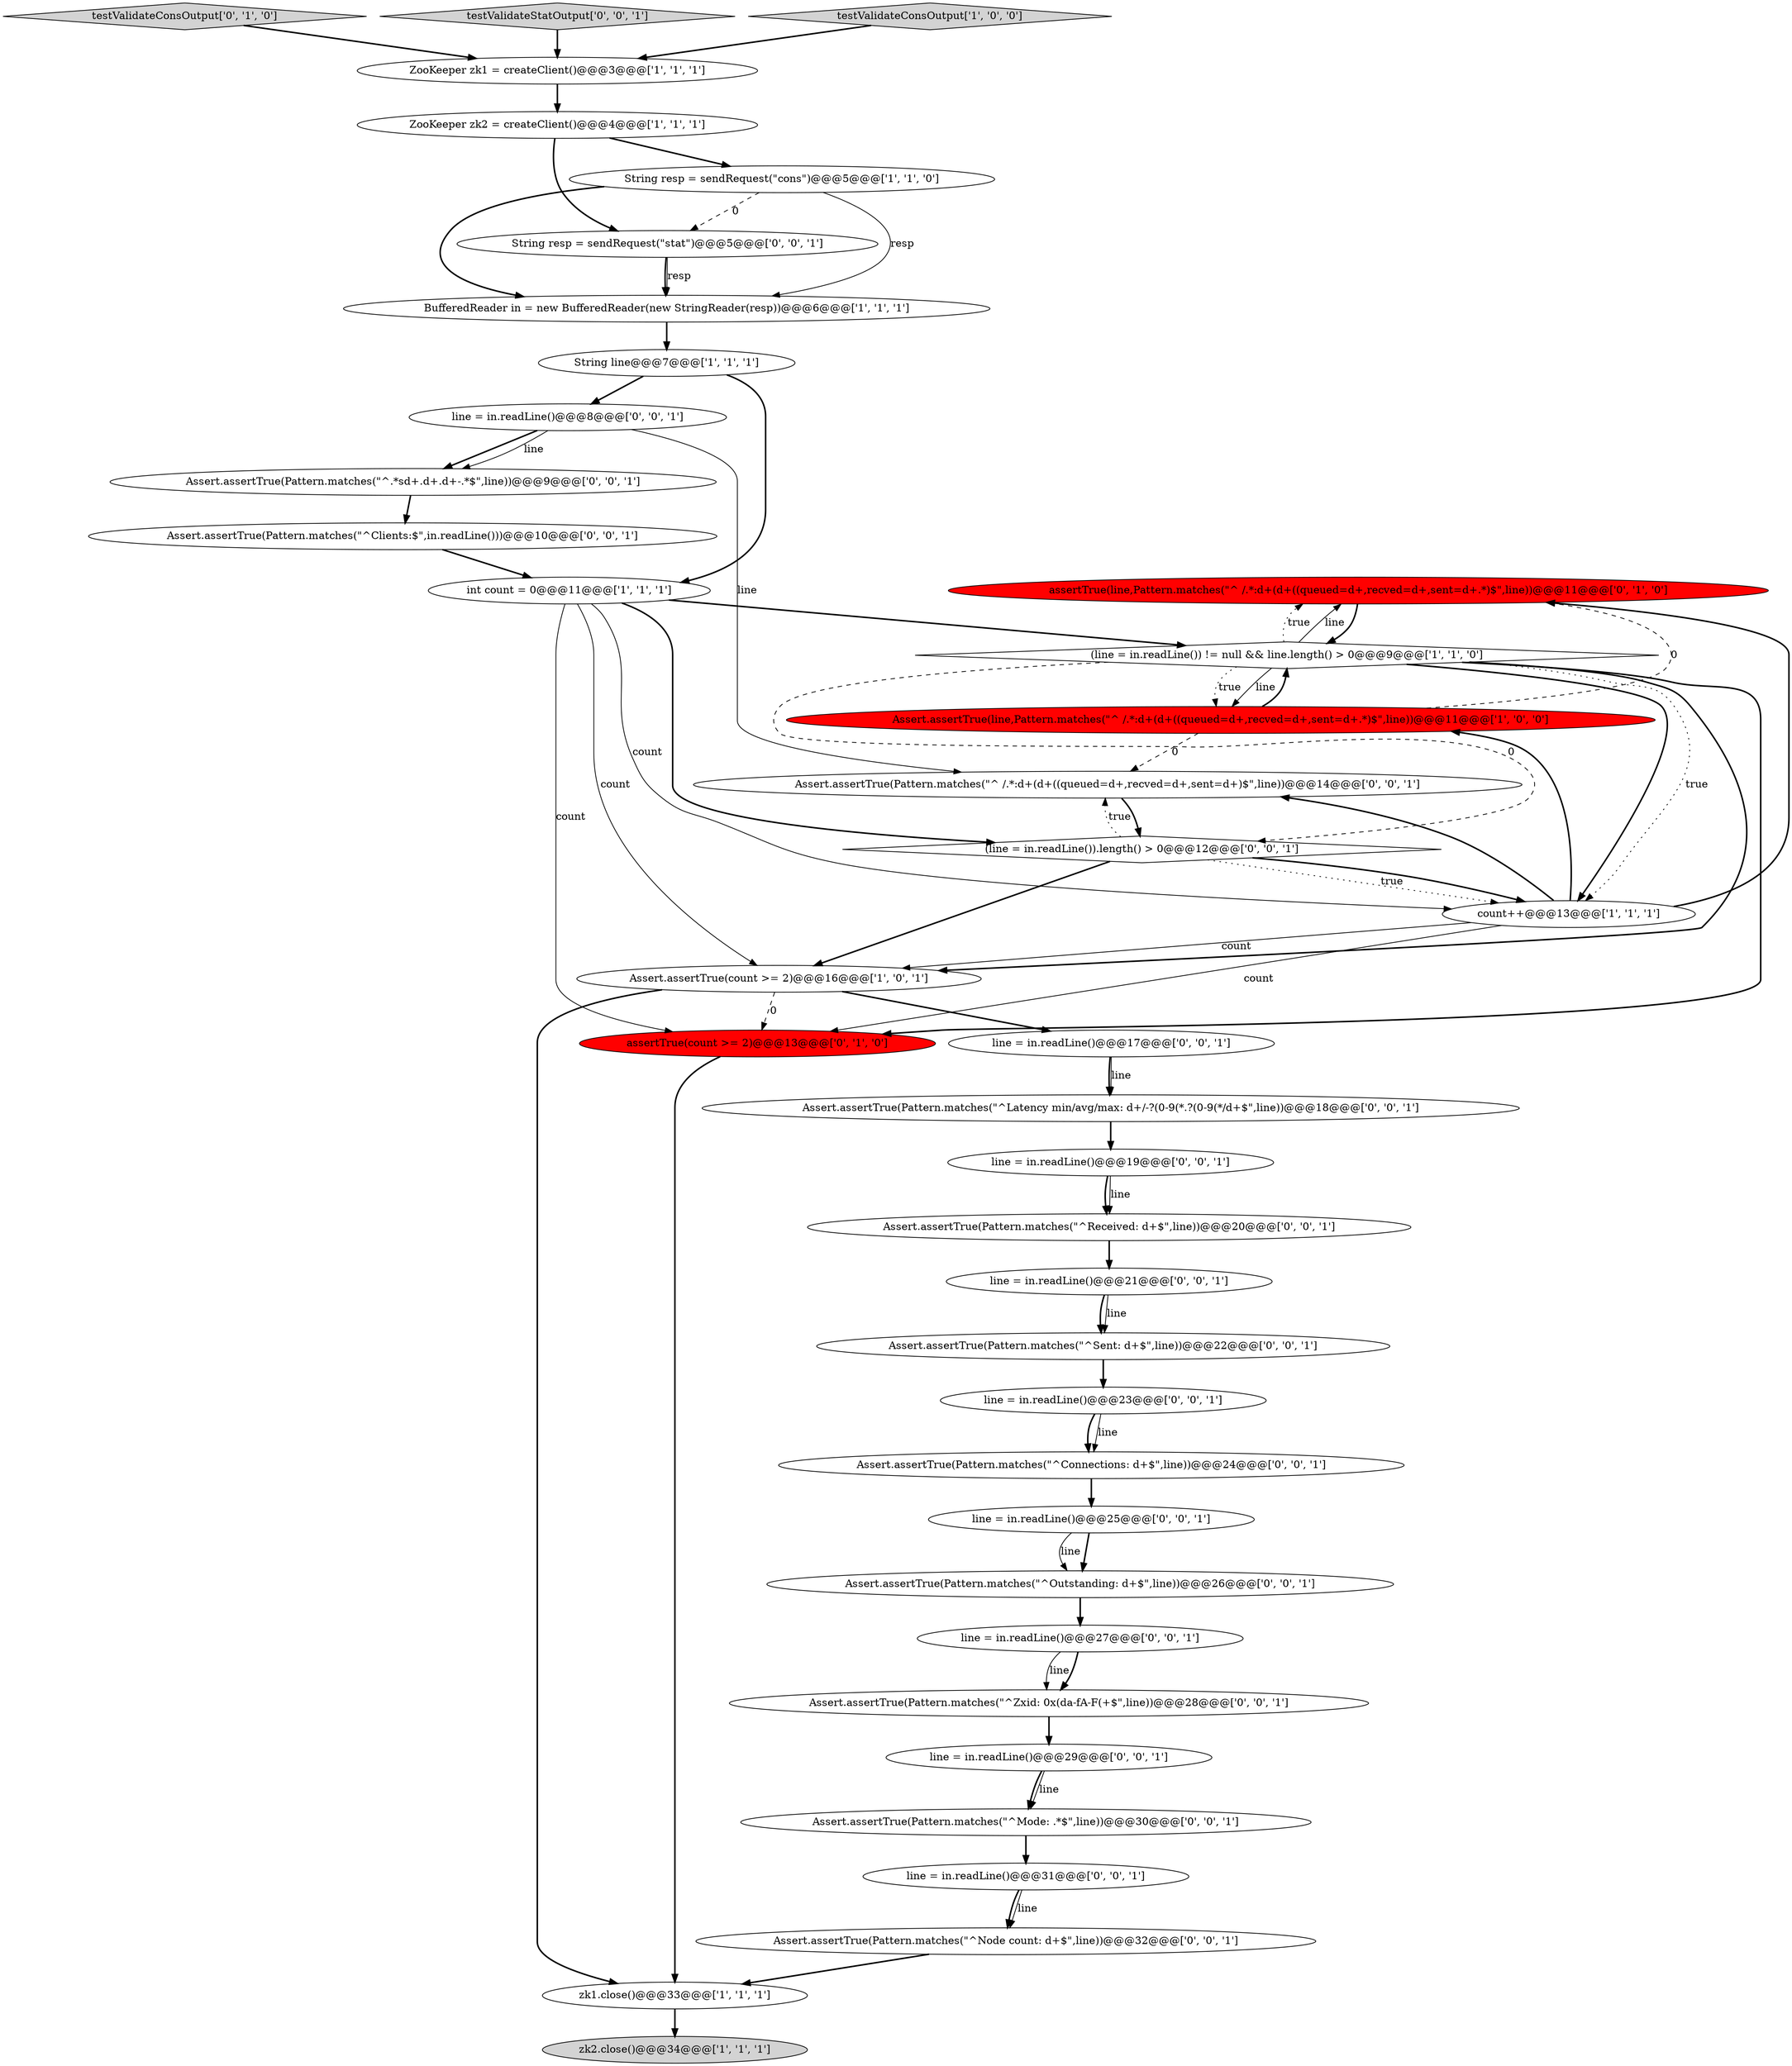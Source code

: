 digraph {
14 [style = filled, label = "assertTrue(line,Pattern.matches(\"^ /.*:\d+\(\d+\(\(queued=\d+,recved=\d+,sent=\d+.*\)$\",line))@@@11@@@['0', '1', '0']", fillcolor = red, shape = ellipse image = "AAA1AAABBB2BBB"];
36 [style = filled, label = "Assert.assertTrue(Pattern.matches(\"^Latency min/avg/max: \d+/-?(0-9(*.?(0-9(*/\d+$\",line))@@@18@@@['0', '0', '1']", fillcolor = white, shape = ellipse image = "AAA0AAABBB3BBB"];
11 [style = filled, label = "Assert.assertTrue(count >= 2)@@@16@@@['1', '0', '1']", fillcolor = white, shape = ellipse image = "AAA0AAABBB1BBB"];
20 [style = filled, label = "line = in.readLine()@@@31@@@['0', '0', '1']", fillcolor = white, shape = ellipse image = "AAA0AAABBB3BBB"];
12 [style = filled, label = "(line = in.readLine()) != null && line.length() > 0@@@9@@@['1', '1', '0']", fillcolor = white, shape = diamond image = "AAA0AAABBB1BBB"];
17 [style = filled, label = "Assert.assertTrue(Pattern.matches(\"^.*\s\d+\.\d+\.\d+-.*$\",line))@@@9@@@['0', '0', '1']", fillcolor = white, shape = ellipse image = "AAA0AAABBB3BBB"];
15 [style = filled, label = "assertTrue(count >= 2)@@@13@@@['0', '1', '0']", fillcolor = red, shape = ellipse image = "AAA1AAABBB2BBB"];
30 [style = filled, label = "line = in.readLine()@@@25@@@['0', '0', '1']", fillcolor = white, shape = ellipse image = "AAA0AAABBB3BBB"];
13 [style = filled, label = "testValidateConsOutput['0', '1', '0']", fillcolor = lightgray, shape = diamond image = "AAA0AAABBB2BBB"];
21 [style = filled, label = "Assert.assertTrue(Pattern.matches(\"^ /.*:\d+\(\d+\(\(queued=\d+,recved=\d+,sent=\d+\)$\",line))@@@14@@@['0', '0', '1']", fillcolor = white, shape = ellipse image = "AAA0AAABBB3BBB"];
9 [style = filled, label = "ZooKeeper zk1 = createClient()@@@3@@@['1', '1', '1']", fillcolor = white, shape = ellipse image = "AAA0AAABBB1BBB"];
18 [style = filled, label = "(line = in.readLine()).length() > 0@@@12@@@['0', '0', '1']", fillcolor = white, shape = diamond image = "AAA0AAABBB3BBB"];
4 [style = filled, label = "ZooKeeper zk2 = createClient()@@@4@@@['1', '1', '1']", fillcolor = white, shape = ellipse image = "AAA0AAABBB1BBB"];
28 [style = filled, label = "String resp = sendRequest(\"stat\")@@@5@@@['0', '0', '1']", fillcolor = white, shape = ellipse image = "AAA0AAABBB3BBB"];
31 [style = filled, label = "Assert.assertTrue(Pattern.matches(\"^Outstanding: \d+$\",line))@@@26@@@['0', '0', '1']", fillcolor = white, shape = ellipse image = "AAA0AAABBB3BBB"];
0 [style = filled, label = "int count = 0@@@11@@@['1', '1', '1']", fillcolor = white, shape = ellipse image = "AAA0AAABBB1BBB"];
19 [style = filled, label = "Assert.assertTrue(Pattern.matches(\"^Mode: .*$\",line))@@@30@@@['0', '0', '1']", fillcolor = white, shape = ellipse image = "AAA0AAABBB3BBB"];
33 [style = filled, label = "line = in.readLine()@@@19@@@['0', '0', '1']", fillcolor = white, shape = ellipse image = "AAA0AAABBB3BBB"];
35 [style = filled, label = "line = in.readLine()@@@27@@@['0', '0', '1']", fillcolor = white, shape = ellipse image = "AAA0AAABBB3BBB"];
3 [style = filled, label = "zk2.close()@@@34@@@['1', '1', '1']", fillcolor = lightgray, shape = ellipse image = "AAA0AAABBB1BBB"];
24 [style = filled, label = "Assert.assertTrue(Pattern.matches(\"^Received: \d+$\",line))@@@20@@@['0', '0', '1']", fillcolor = white, shape = ellipse image = "AAA0AAABBB3BBB"];
8 [style = filled, label = "String resp = sendRequest(\"cons\")@@@5@@@['1', '1', '0']", fillcolor = white, shape = ellipse image = "AAA0AAABBB1BBB"];
32 [style = filled, label = "Assert.assertTrue(Pattern.matches(\"^Connections: \d+$\",line))@@@24@@@['0', '0', '1']", fillcolor = white, shape = ellipse image = "AAA0AAABBB3BBB"];
10 [style = filled, label = "count++@@@13@@@['1', '1', '1']", fillcolor = white, shape = ellipse image = "AAA0AAABBB1BBB"];
25 [style = filled, label = "testValidateStatOutput['0', '0', '1']", fillcolor = lightgray, shape = diamond image = "AAA0AAABBB3BBB"];
29 [style = filled, label = "Assert.assertTrue(Pattern.matches(\"^Sent: \d+$\",line))@@@22@@@['0', '0', '1']", fillcolor = white, shape = ellipse image = "AAA0AAABBB3BBB"];
38 [style = filled, label = "Assert.assertTrue(Pattern.matches(\"^Zxid: 0x(\da-fA-F(+$\",line))@@@28@@@['0', '0', '1']", fillcolor = white, shape = ellipse image = "AAA0AAABBB3BBB"];
27 [style = filled, label = "line = in.readLine()@@@23@@@['0', '0', '1']", fillcolor = white, shape = ellipse image = "AAA0AAABBB3BBB"];
1 [style = filled, label = "testValidateConsOutput['1', '0', '0']", fillcolor = lightgray, shape = diamond image = "AAA0AAABBB1BBB"];
16 [style = filled, label = "Assert.assertTrue(Pattern.matches(\"^Clients:$\",in.readLine()))@@@10@@@['0', '0', '1']", fillcolor = white, shape = ellipse image = "AAA0AAABBB3BBB"];
7 [style = filled, label = "zk1.close()@@@33@@@['1', '1', '1']", fillcolor = white, shape = ellipse image = "AAA0AAABBB1BBB"];
5 [style = filled, label = "BufferedReader in = new BufferedReader(new StringReader(resp))@@@6@@@['1', '1', '1']", fillcolor = white, shape = ellipse image = "AAA0AAABBB1BBB"];
37 [style = filled, label = "line = in.readLine()@@@17@@@['0', '0', '1']", fillcolor = white, shape = ellipse image = "AAA0AAABBB3BBB"];
34 [style = filled, label = "Assert.assertTrue(Pattern.matches(\"^Node count: \d+$\",line))@@@32@@@['0', '0', '1']", fillcolor = white, shape = ellipse image = "AAA0AAABBB3BBB"];
2 [style = filled, label = "Assert.assertTrue(line,Pattern.matches(\"^ /.*:\d+\(\d+\(\(queued=\d+,recved=\d+,sent=\d+.*\)$\",line))@@@11@@@['1', '0', '0']", fillcolor = red, shape = ellipse image = "AAA1AAABBB1BBB"];
23 [style = filled, label = "line = in.readLine()@@@21@@@['0', '0', '1']", fillcolor = white, shape = ellipse image = "AAA0AAABBB3BBB"];
26 [style = filled, label = "line = in.readLine()@@@8@@@['0', '0', '1']", fillcolor = white, shape = ellipse image = "AAA0AAABBB3BBB"];
6 [style = filled, label = "String line@@@7@@@['1', '1', '1']", fillcolor = white, shape = ellipse image = "AAA0AAABBB1BBB"];
22 [style = filled, label = "line = in.readLine()@@@29@@@['0', '0', '1']", fillcolor = white, shape = ellipse image = "AAA0AAABBB3BBB"];
16->0 [style = bold, label=""];
27->32 [style = bold, label=""];
28->5 [style = bold, label=""];
6->26 [style = bold, label=""];
35->38 [style = solid, label="line"];
10->11 [style = solid, label="count"];
15->7 [style = bold, label=""];
37->36 [style = bold, label=""];
26->17 [style = bold, label=""];
22->19 [style = bold, label=""];
10->14 [style = bold, label=""];
27->32 [style = solid, label="line"];
10->15 [style = solid, label="count"];
11->15 [style = dashed, label="0"];
20->34 [style = bold, label=""];
19->20 [style = bold, label=""];
0->12 [style = bold, label=""];
9->4 [style = bold, label=""];
18->11 [style = bold, label=""];
25->9 [style = bold, label=""];
12->15 [style = bold, label=""];
12->11 [style = bold, label=""];
12->2 [style = dotted, label="true"];
18->21 [style = dotted, label="true"];
11->37 [style = bold, label=""];
34->7 [style = bold, label=""];
0->10 [style = solid, label="count"];
30->31 [style = solid, label="line"];
28->5 [style = solid, label="resp"];
20->34 [style = solid, label="line"];
6->0 [style = bold, label=""];
2->14 [style = dashed, label="0"];
10->21 [style = bold, label=""];
8->28 [style = dashed, label="0"];
32->30 [style = bold, label=""];
36->33 [style = bold, label=""];
21->18 [style = bold, label=""];
7->3 [style = bold, label=""];
1->9 [style = bold, label=""];
4->28 [style = bold, label=""];
2->12 [style = bold, label=""];
23->29 [style = bold, label=""];
22->19 [style = solid, label="line"];
18->10 [style = dotted, label="true"];
29->27 [style = bold, label=""];
12->14 [style = dotted, label="true"];
12->10 [style = bold, label=""];
5->6 [style = bold, label=""];
8->5 [style = bold, label=""];
18->10 [style = bold, label=""];
31->35 [style = bold, label=""];
12->2 [style = solid, label="line"];
23->29 [style = solid, label="line"];
30->31 [style = bold, label=""];
37->36 [style = solid, label="line"];
33->24 [style = bold, label=""];
12->10 [style = dotted, label="true"];
2->21 [style = dashed, label="0"];
14->12 [style = bold, label=""];
0->11 [style = solid, label="count"];
4->8 [style = bold, label=""];
0->18 [style = bold, label=""];
12->18 [style = dashed, label="0"];
10->2 [style = bold, label=""];
12->14 [style = solid, label="line"];
13->9 [style = bold, label=""];
35->38 [style = bold, label=""];
8->5 [style = solid, label="resp"];
26->21 [style = solid, label="line"];
38->22 [style = bold, label=""];
33->24 [style = solid, label="line"];
0->15 [style = solid, label="count"];
11->7 [style = bold, label=""];
17->16 [style = bold, label=""];
26->17 [style = solid, label="line"];
24->23 [style = bold, label=""];
}
